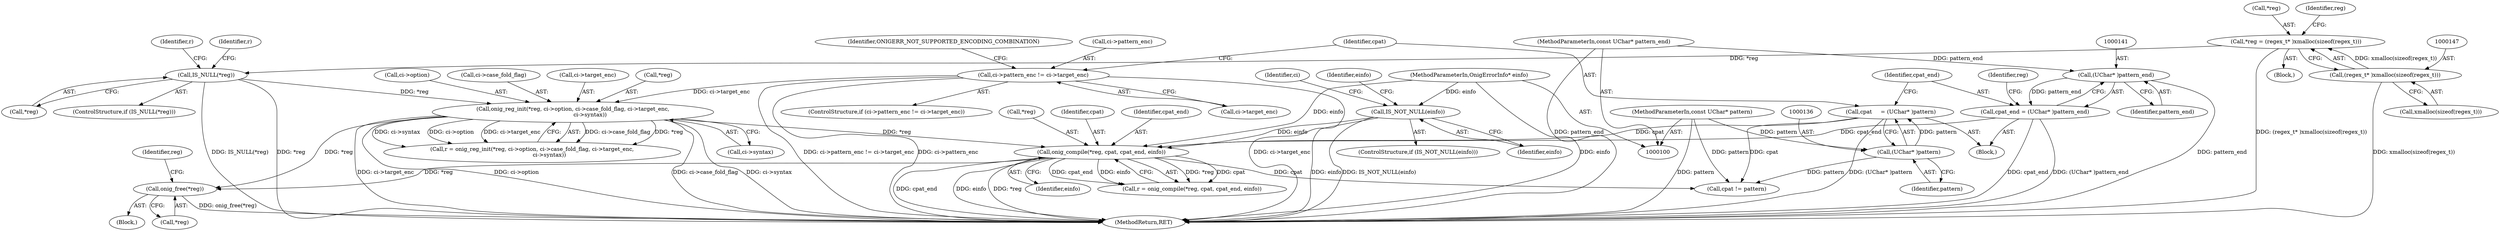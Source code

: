 digraph "0_oniguruma_0f7f61ed1b7b697e283e37bd2d731d0bd57adb55@API" {
"1000196" [label="(Call,onig_free(*reg))"];
"1000184" [label="(Call,onig_compile(*reg, cpat, cpat_end, einfo))"];
"1000162" [label="(Call,onig_reg_init(*reg, ci->option, ci->case_fold_flag, ci->target_enc,\n                    ci->syntax))"];
"1000152" [label="(Call,IS_NULL(*reg))"];
"1000143" [label="(Call,*reg = (regex_t* )xmalloc(sizeof(regex_t)))"];
"1000146" [label="(Call,(regex_t* )xmalloc(sizeof(regex_t)))"];
"1000121" [label="(Call,ci->pattern_enc != ci->target_enc)"];
"1000133" [label="(Call,cpat     = (UChar* )pattern)"];
"1000135" [label="(Call,(UChar* )pattern)"];
"1000102" [label="(MethodParameterIn,const UChar* pattern)"];
"1000138" [label="(Call,cpat_end = (UChar* )pattern_end)"];
"1000140" [label="(Call,(UChar* )pattern_end)"];
"1000103" [label="(MethodParameterIn,const UChar* pattern_end)"];
"1000111" [label="(Call,IS_NOT_NULL(einfo))"];
"1000105" [label="(MethodParameterIn,OnigErrorInfo* einfo)"];
"1000121" [label="(Call,ci->pattern_enc != ci->target_enc)"];
"1000160" [label="(Call,r = onig_reg_init(*reg, ci->option, ci->case_fold_flag, ci->target_enc,\n                    ci->syntax))"];
"1000138" [label="(Call,cpat_end = (UChar* )pattern_end)"];
"1000153" [label="(Call,*reg)"];
"1000110" [label="(ControlStructure,if (IS_NOT_NULL(einfo)))"];
"1000185" [label="(Call,*reg)"];
"1000157" [label="(Identifier,r)"];
"1000151" [label="(ControlStructure,if (IS_NULL(*reg)))"];
"1000187" [label="(Identifier,cpat)"];
"1000148" [label="(Call,xmalloc(sizeof(regex_t)))"];
"1000145" [label="(Identifier,reg)"];
"1000201" [label="(Identifier,reg)"];
"1000106" [label="(Block,)"];
"1000130" [label="(Identifier,ONIGERR_NOT_SUPPORTED_ENCODING_COMBINATION)"];
"1000132" [label="(Block,)"];
"1000105" [label="(MethodParameterIn,OnigErrorInfo* einfo)"];
"1000168" [label="(Call,ci->case_fold_flag)"];
"1000146" [label="(Call,(regex_t* )xmalloc(sizeof(regex_t)))"];
"1000140" [label="(Call,(UChar* )pattern_end)"];
"1000196" [label="(Call,onig_free(*reg))"];
"1000162" [label="(Call,onig_reg_init(*reg, ci->option, ci->case_fold_flag, ci->target_enc,\n                    ci->syntax))"];
"1000171" [label="(Call,ci->target_enc)"];
"1000103" [label="(MethodParameterIn,const UChar* pattern_end)"];
"1000115" [label="(Identifier,einfo)"];
"1000194" [label="(Block,)"];
"1000122" [label="(Call,ci->pattern_enc)"];
"1000161" [label="(Identifier,r)"];
"1000137" [label="(Identifier,pattern)"];
"1000135" [label="(Call,(UChar* )pattern)"];
"1000112" [label="(Identifier,einfo)"];
"1000205" [label="(Call,cpat != pattern)"];
"1000111" [label="(Call,IS_NOT_NULL(einfo))"];
"1000102" [label="(MethodParameterIn,const UChar* pattern)"];
"1000174" [label="(Call,ci->syntax)"];
"1000212" [label="(MethodReturn,RET)"];
"1000133" [label="(Call,cpat     = (UChar* )pattern)"];
"1000188" [label="(Identifier,cpat_end)"];
"1000197" [label="(Call,*reg)"];
"1000144" [label="(Call,*reg)"];
"1000184" [label="(Call,onig_compile(*reg, cpat, cpat_end, einfo))"];
"1000120" [label="(ControlStructure,if (ci->pattern_enc != ci->target_enc))"];
"1000139" [label="(Identifier,cpat_end)"];
"1000142" [label="(Identifier,pattern_end)"];
"1000163" [label="(Call,*reg)"];
"1000154" [label="(Identifier,reg)"];
"1000182" [label="(Call,r = onig_compile(*reg, cpat, cpat_end, einfo))"];
"1000123" [label="(Identifier,ci)"];
"1000152" [label="(Call,IS_NULL(*reg))"];
"1000165" [label="(Call,ci->option)"];
"1000189" [label="(Identifier,einfo)"];
"1000143" [label="(Call,*reg = (regex_t* )xmalloc(sizeof(regex_t)))"];
"1000125" [label="(Call,ci->target_enc)"];
"1000134" [label="(Identifier,cpat)"];
"1000196" -> "1000194"  [label="AST: "];
"1000196" -> "1000197"  [label="CFG: "];
"1000197" -> "1000196"  [label="AST: "];
"1000201" -> "1000196"  [label="CFG: "];
"1000196" -> "1000212"  [label="DDG: onig_free(*reg)"];
"1000184" -> "1000196"  [label="DDG: *reg"];
"1000162" -> "1000196"  [label="DDG: *reg"];
"1000184" -> "1000182"  [label="AST: "];
"1000184" -> "1000189"  [label="CFG: "];
"1000185" -> "1000184"  [label="AST: "];
"1000187" -> "1000184"  [label="AST: "];
"1000188" -> "1000184"  [label="AST: "];
"1000189" -> "1000184"  [label="AST: "];
"1000182" -> "1000184"  [label="CFG: "];
"1000184" -> "1000212"  [label="DDG: *reg"];
"1000184" -> "1000212"  [label="DDG: cpat_end"];
"1000184" -> "1000212"  [label="DDG: einfo"];
"1000184" -> "1000182"  [label="DDG: *reg"];
"1000184" -> "1000182"  [label="DDG: cpat"];
"1000184" -> "1000182"  [label="DDG: cpat_end"];
"1000184" -> "1000182"  [label="DDG: einfo"];
"1000162" -> "1000184"  [label="DDG: *reg"];
"1000133" -> "1000184"  [label="DDG: cpat"];
"1000138" -> "1000184"  [label="DDG: cpat_end"];
"1000111" -> "1000184"  [label="DDG: einfo"];
"1000105" -> "1000184"  [label="DDG: einfo"];
"1000184" -> "1000205"  [label="DDG: cpat"];
"1000162" -> "1000160"  [label="AST: "];
"1000162" -> "1000174"  [label="CFG: "];
"1000163" -> "1000162"  [label="AST: "];
"1000165" -> "1000162"  [label="AST: "];
"1000168" -> "1000162"  [label="AST: "];
"1000171" -> "1000162"  [label="AST: "];
"1000174" -> "1000162"  [label="AST: "];
"1000160" -> "1000162"  [label="CFG: "];
"1000162" -> "1000212"  [label="DDG: ci->case_fold_flag"];
"1000162" -> "1000212"  [label="DDG: ci->syntax"];
"1000162" -> "1000212"  [label="DDG: ci->target_enc"];
"1000162" -> "1000212"  [label="DDG: ci->option"];
"1000162" -> "1000160"  [label="DDG: ci->case_fold_flag"];
"1000162" -> "1000160"  [label="DDG: *reg"];
"1000162" -> "1000160"  [label="DDG: ci->syntax"];
"1000162" -> "1000160"  [label="DDG: ci->option"];
"1000162" -> "1000160"  [label="DDG: ci->target_enc"];
"1000152" -> "1000162"  [label="DDG: *reg"];
"1000121" -> "1000162"  [label="DDG: ci->target_enc"];
"1000152" -> "1000151"  [label="AST: "];
"1000152" -> "1000153"  [label="CFG: "];
"1000153" -> "1000152"  [label="AST: "];
"1000157" -> "1000152"  [label="CFG: "];
"1000161" -> "1000152"  [label="CFG: "];
"1000152" -> "1000212"  [label="DDG: IS_NULL(*reg)"];
"1000152" -> "1000212"  [label="DDG: *reg"];
"1000143" -> "1000152"  [label="DDG: *reg"];
"1000143" -> "1000106"  [label="AST: "];
"1000143" -> "1000146"  [label="CFG: "];
"1000144" -> "1000143"  [label="AST: "];
"1000146" -> "1000143"  [label="AST: "];
"1000154" -> "1000143"  [label="CFG: "];
"1000143" -> "1000212"  [label="DDG: (regex_t* )xmalloc(sizeof(regex_t))"];
"1000146" -> "1000143"  [label="DDG: xmalloc(sizeof(regex_t))"];
"1000146" -> "1000148"  [label="CFG: "];
"1000147" -> "1000146"  [label="AST: "];
"1000148" -> "1000146"  [label="AST: "];
"1000146" -> "1000212"  [label="DDG: xmalloc(sizeof(regex_t))"];
"1000121" -> "1000120"  [label="AST: "];
"1000121" -> "1000125"  [label="CFG: "];
"1000122" -> "1000121"  [label="AST: "];
"1000125" -> "1000121"  [label="AST: "];
"1000130" -> "1000121"  [label="CFG: "];
"1000134" -> "1000121"  [label="CFG: "];
"1000121" -> "1000212"  [label="DDG: ci->target_enc"];
"1000121" -> "1000212"  [label="DDG: ci->pattern_enc != ci->target_enc"];
"1000121" -> "1000212"  [label="DDG: ci->pattern_enc"];
"1000133" -> "1000132"  [label="AST: "];
"1000133" -> "1000135"  [label="CFG: "];
"1000134" -> "1000133"  [label="AST: "];
"1000135" -> "1000133"  [label="AST: "];
"1000139" -> "1000133"  [label="CFG: "];
"1000133" -> "1000212"  [label="DDG: (UChar* )pattern"];
"1000135" -> "1000133"  [label="DDG: pattern"];
"1000133" -> "1000205"  [label="DDG: cpat"];
"1000135" -> "1000137"  [label="CFG: "];
"1000136" -> "1000135"  [label="AST: "];
"1000137" -> "1000135"  [label="AST: "];
"1000102" -> "1000135"  [label="DDG: pattern"];
"1000135" -> "1000205"  [label="DDG: pattern"];
"1000102" -> "1000100"  [label="AST: "];
"1000102" -> "1000212"  [label="DDG: pattern"];
"1000102" -> "1000205"  [label="DDG: pattern"];
"1000138" -> "1000132"  [label="AST: "];
"1000138" -> "1000140"  [label="CFG: "];
"1000139" -> "1000138"  [label="AST: "];
"1000140" -> "1000138"  [label="AST: "];
"1000145" -> "1000138"  [label="CFG: "];
"1000138" -> "1000212"  [label="DDG: cpat_end"];
"1000138" -> "1000212"  [label="DDG: (UChar* )pattern_end"];
"1000140" -> "1000138"  [label="DDG: pattern_end"];
"1000140" -> "1000142"  [label="CFG: "];
"1000141" -> "1000140"  [label="AST: "];
"1000142" -> "1000140"  [label="AST: "];
"1000140" -> "1000212"  [label="DDG: pattern_end"];
"1000103" -> "1000140"  [label="DDG: pattern_end"];
"1000103" -> "1000100"  [label="AST: "];
"1000103" -> "1000212"  [label="DDG: pattern_end"];
"1000111" -> "1000110"  [label="AST: "];
"1000111" -> "1000112"  [label="CFG: "];
"1000112" -> "1000111"  [label="AST: "];
"1000115" -> "1000111"  [label="CFG: "];
"1000123" -> "1000111"  [label="CFG: "];
"1000111" -> "1000212"  [label="DDG: einfo"];
"1000111" -> "1000212"  [label="DDG: IS_NOT_NULL(einfo)"];
"1000105" -> "1000111"  [label="DDG: einfo"];
"1000105" -> "1000100"  [label="AST: "];
"1000105" -> "1000212"  [label="DDG: einfo"];
}
